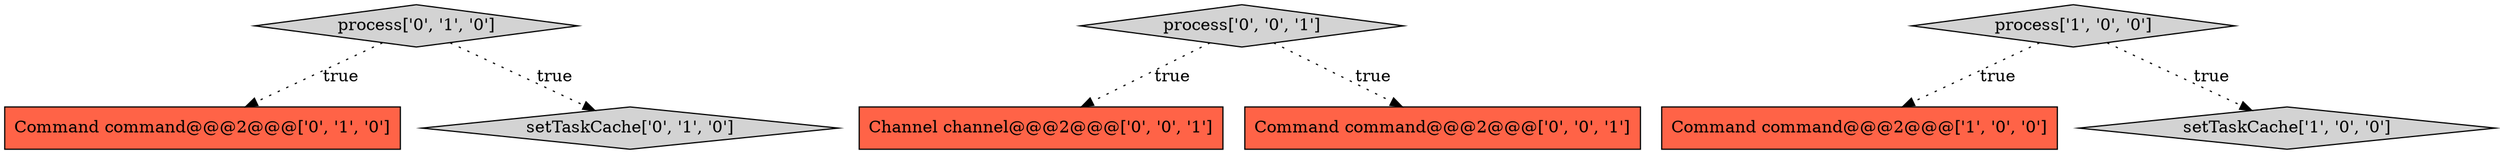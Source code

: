 digraph {
4 [style = filled, label = "Command command@@@2@@@['0', '1', '0']", fillcolor = tomato, shape = box image = "AAA0AAABBB2BBB"];
8 [style = filled, label = "process['0', '0', '1']", fillcolor = lightgray, shape = diamond image = "AAA0AAABBB3BBB"];
6 [style = filled, label = "Channel channel@@@2@@@['0', '0', '1']", fillcolor = tomato, shape = box image = "AAA0AAABBB3BBB"];
0 [style = filled, label = "Command command@@@2@@@['1', '0', '0']", fillcolor = tomato, shape = box image = "AAA0AAABBB1BBB"];
1 [style = filled, label = "process['1', '0', '0']", fillcolor = lightgray, shape = diamond image = "AAA0AAABBB1BBB"];
5 [style = filled, label = "process['0', '1', '0']", fillcolor = lightgray, shape = diamond image = "AAA0AAABBB2BBB"];
7 [style = filled, label = "Command command@@@2@@@['0', '0', '1']", fillcolor = tomato, shape = box image = "AAA0AAABBB3BBB"];
3 [style = filled, label = "setTaskCache['0', '1', '0']", fillcolor = lightgray, shape = diamond image = "AAA0AAABBB2BBB"];
2 [style = filled, label = "setTaskCache['1', '0', '0']", fillcolor = lightgray, shape = diamond image = "AAA0AAABBB1BBB"];
1->2 [style = dotted, label="true"];
8->6 [style = dotted, label="true"];
5->4 [style = dotted, label="true"];
8->7 [style = dotted, label="true"];
1->0 [style = dotted, label="true"];
5->3 [style = dotted, label="true"];
}
